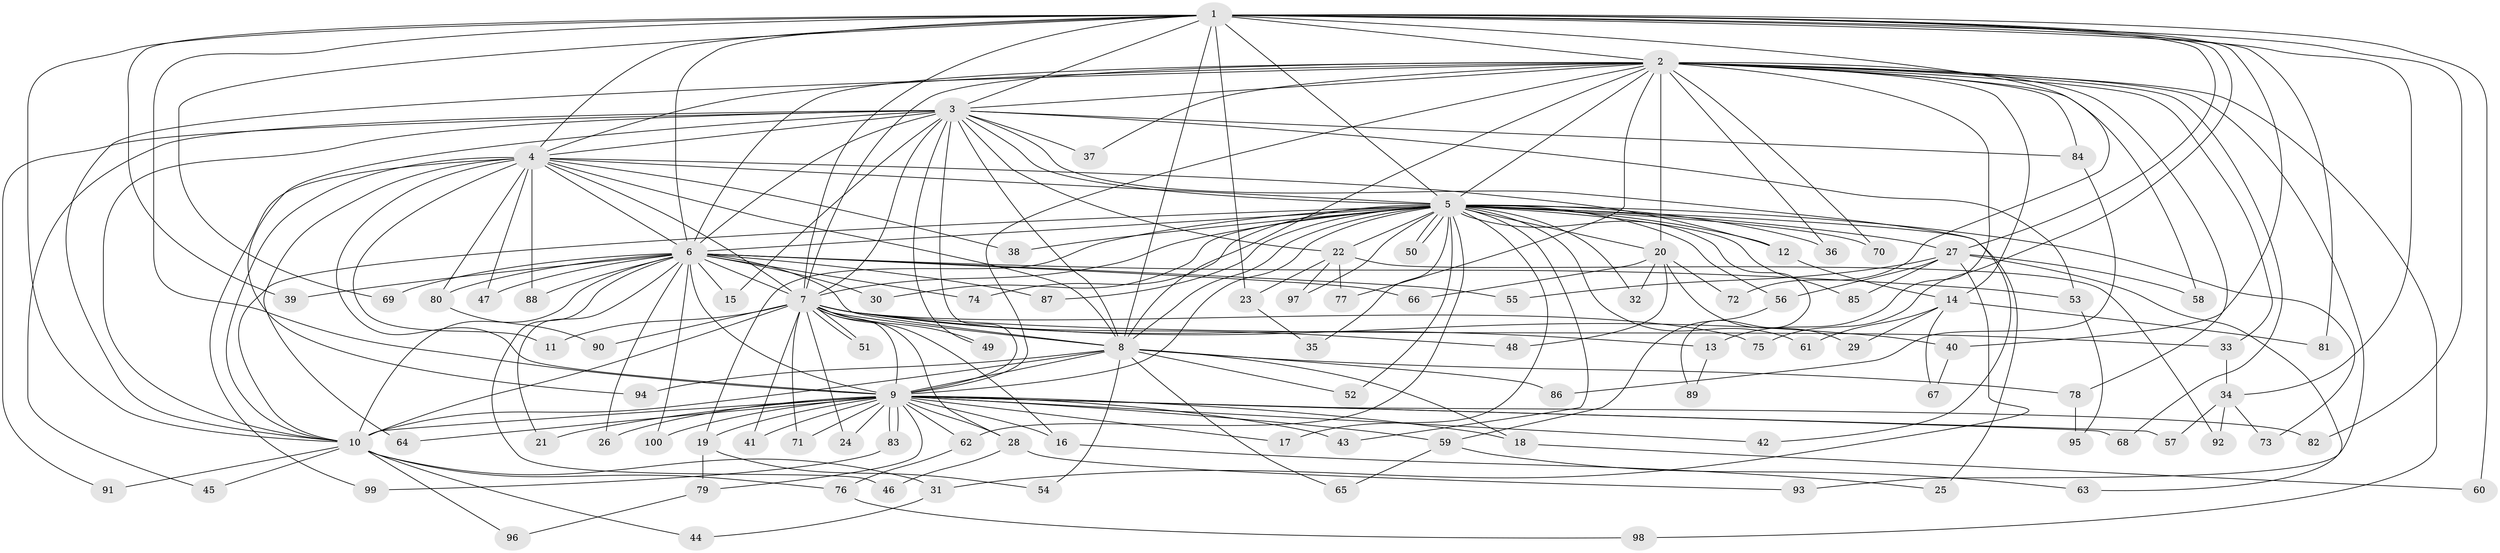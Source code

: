 // Generated by graph-tools (version 1.1) at 2025/11/02/21/25 10:11:08]
// undirected, 100 vertices, 225 edges
graph export_dot {
graph [start="1"]
  node [color=gray90,style=filled];
  1;
  2;
  3;
  4;
  5;
  6;
  7;
  8;
  9;
  10;
  11;
  12;
  13;
  14;
  15;
  16;
  17;
  18;
  19;
  20;
  21;
  22;
  23;
  24;
  25;
  26;
  27;
  28;
  29;
  30;
  31;
  32;
  33;
  34;
  35;
  36;
  37;
  38;
  39;
  40;
  41;
  42;
  43;
  44;
  45;
  46;
  47;
  48;
  49;
  50;
  51;
  52;
  53;
  54;
  55;
  56;
  57;
  58;
  59;
  60;
  61;
  62;
  63;
  64;
  65;
  66;
  67;
  68;
  69;
  70;
  71;
  72;
  73;
  74;
  75;
  76;
  77;
  78;
  79;
  80;
  81;
  82;
  83;
  84;
  85;
  86;
  87;
  88;
  89;
  90;
  91;
  92;
  93;
  94;
  95;
  96;
  97;
  98;
  99;
  100;
  1 -- 2;
  1 -- 3;
  1 -- 4;
  1 -- 5;
  1 -- 6;
  1 -- 7;
  1 -- 8;
  1 -- 9;
  1 -- 10;
  1 -- 23;
  1 -- 27;
  1 -- 34;
  1 -- 39;
  1 -- 40;
  1 -- 60;
  1 -- 69;
  1 -- 72;
  1 -- 75;
  1 -- 81;
  1 -- 82;
  2 -- 3;
  2 -- 4;
  2 -- 5;
  2 -- 6;
  2 -- 7;
  2 -- 8;
  2 -- 9;
  2 -- 10;
  2 -- 13;
  2 -- 14;
  2 -- 20;
  2 -- 33;
  2 -- 36;
  2 -- 37;
  2 -- 58;
  2 -- 68;
  2 -- 70;
  2 -- 77;
  2 -- 78;
  2 -- 84;
  2 -- 93;
  2 -- 98;
  3 -- 4;
  3 -- 5;
  3 -- 6;
  3 -- 7;
  3 -- 8;
  3 -- 9;
  3 -- 10;
  3 -- 15;
  3 -- 22;
  3 -- 37;
  3 -- 42;
  3 -- 45;
  3 -- 49;
  3 -- 53;
  3 -- 84;
  3 -- 91;
  3 -- 94;
  4 -- 5;
  4 -- 6;
  4 -- 7;
  4 -- 8;
  4 -- 9;
  4 -- 10;
  4 -- 11;
  4 -- 12;
  4 -- 38;
  4 -- 47;
  4 -- 64;
  4 -- 80;
  4 -- 88;
  4 -- 99;
  5 -- 6;
  5 -- 7;
  5 -- 8;
  5 -- 9;
  5 -- 10;
  5 -- 12;
  5 -- 17;
  5 -- 19;
  5 -- 20;
  5 -- 22;
  5 -- 25;
  5 -- 27;
  5 -- 30;
  5 -- 32;
  5 -- 35;
  5 -- 36;
  5 -- 38;
  5 -- 43;
  5 -- 50;
  5 -- 50;
  5 -- 52;
  5 -- 56;
  5 -- 61;
  5 -- 62;
  5 -- 70;
  5 -- 73;
  5 -- 74;
  5 -- 85;
  5 -- 87;
  5 -- 89;
  5 -- 97;
  6 -- 7;
  6 -- 8;
  6 -- 9;
  6 -- 10;
  6 -- 15;
  6 -- 21;
  6 -- 26;
  6 -- 30;
  6 -- 39;
  6 -- 46;
  6 -- 47;
  6 -- 53;
  6 -- 55;
  6 -- 66;
  6 -- 69;
  6 -- 74;
  6 -- 80;
  6 -- 87;
  6 -- 88;
  6 -- 100;
  7 -- 8;
  7 -- 9;
  7 -- 10;
  7 -- 11;
  7 -- 13;
  7 -- 16;
  7 -- 24;
  7 -- 28;
  7 -- 33;
  7 -- 40;
  7 -- 41;
  7 -- 48;
  7 -- 49;
  7 -- 51;
  7 -- 51;
  7 -- 71;
  7 -- 75;
  7 -- 90;
  8 -- 9;
  8 -- 10;
  8 -- 18;
  8 -- 52;
  8 -- 54;
  8 -- 65;
  8 -- 78;
  8 -- 86;
  8 -- 94;
  9 -- 10;
  9 -- 16;
  9 -- 17;
  9 -- 18;
  9 -- 19;
  9 -- 21;
  9 -- 24;
  9 -- 26;
  9 -- 28;
  9 -- 41;
  9 -- 42;
  9 -- 43;
  9 -- 57;
  9 -- 59;
  9 -- 62;
  9 -- 64;
  9 -- 68;
  9 -- 71;
  9 -- 79;
  9 -- 82;
  9 -- 83;
  9 -- 83;
  9 -- 100;
  10 -- 31;
  10 -- 44;
  10 -- 45;
  10 -- 76;
  10 -- 91;
  10 -- 96;
  12 -- 14;
  13 -- 89;
  14 -- 29;
  14 -- 61;
  14 -- 67;
  14 -- 81;
  16 -- 25;
  18 -- 60;
  19 -- 54;
  19 -- 79;
  20 -- 29;
  20 -- 32;
  20 -- 48;
  20 -- 66;
  20 -- 72;
  22 -- 23;
  22 -- 77;
  22 -- 92;
  22 -- 97;
  23 -- 35;
  27 -- 31;
  27 -- 55;
  27 -- 56;
  27 -- 58;
  27 -- 63;
  27 -- 85;
  28 -- 46;
  28 -- 93;
  31 -- 44;
  33 -- 34;
  34 -- 57;
  34 -- 73;
  34 -- 92;
  40 -- 67;
  53 -- 95;
  56 -- 59;
  59 -- 63;
  59 -- 65;
  62 -- 76;
  76 -- 98;
  78 -- 95;
  79 -- 96;
  80 -- 90;
  83 -- 99;
  84 -- 86;
}
